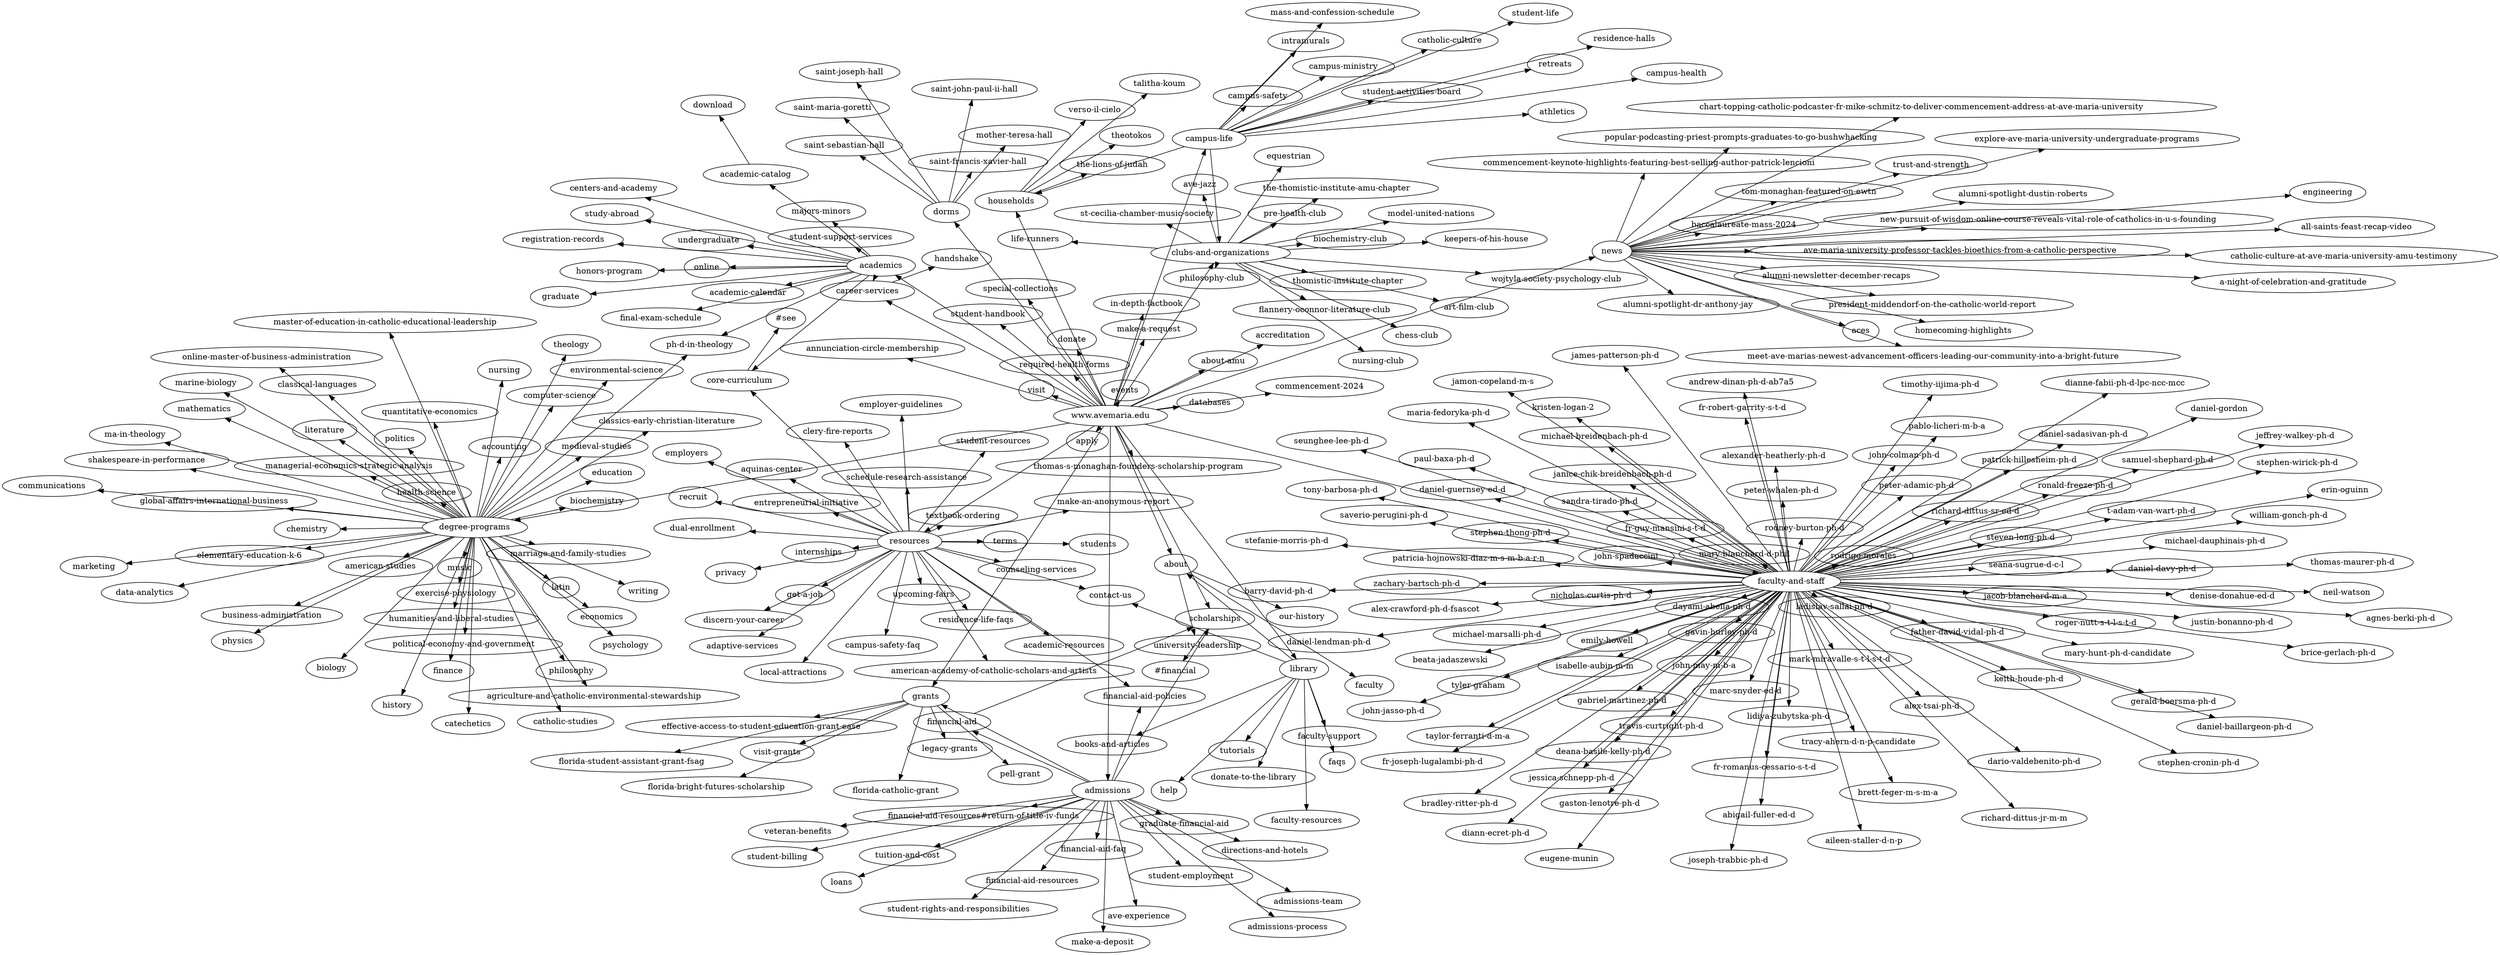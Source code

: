 digraph site {
rankdir=LR;
size=100
layout=sfdp
overlap=prism
#beautify=true
#smoothing=triangle
#quadtree=fast
pack=false
"clubs-and-organizations" -> "chess-club";
"clubs-and-organizations" -> "philosophy-club";
"clubs-and-organizations" -> "st-cecilia-chamber-music-society";
"clubs-and-organizations" -> "life-runners";
"clubs-and-organizations" -> "equestrian";
"clubs-and-organizations" -> "the-thomistic-institute-amu-chapter";
"clubs-and-organizations" -> "pre-health-club";
"clubs-and-organizations" -> "ave-jazz";
"clubs-and-organizations" -> "nursing-club";
"clubs-and-organizations" -> "wojtyla-society-psychology-club";
"clubs-and-organizations" -> "art-film-club";
"clubs-and-organizations" -> "model-united-nations";
"clubs-and-organizations" -> "biochemistry-club";
"clubs-and-organizations" -> "keepers-of-his-house";
"clubs-and-organizations" -> "flannery-oconnor-literature-club";
"clubs-and-organizations" -> "thomistic-institute-chapter";
"campus-life" -> "campus-health";
"campus-life" -> "catholic-culture";
"campus-life" -> "retreats";
"campus-life" -> "student-life";
"campus-life" -> "campus-ministry";
"campus-life" -> "intramurals";
"campus-life" -> "clubs-and-organizations";
"campus-life" -> "mass-and-confession-schedule";
"campus-life" -> "campus-safety";
"campus-life" -> "households";
"campus-life" -> "student-activities-board";
"campus-life" -> "athletics";
"campus-life" -> "residence-halls";
"scholarships" -> "#financial";
"resources" -> "schedule-research-assistance";
"resources" -> "textbook-ordering";
"resources" -> "terms";
"resources" -> "contact-us";
"resources" -> "residence-life-faqs";
"resources" -> "get-a-job";
"resources" -> "recruit";
"resources" -> "dual-enrollment";
"resources" -> "privacy";
"resources" -> "campus-safety-faq";
"resources" -> "upcoming-fairs";
"resources" -> "discern-your-career";
"resources" -> "financial-aid-policies";
"resources" -> "adaptive-services";
"resources" -> "clery-fire-reports";
"resources" -> "employer-guidelines";
"resources" -> "internships";
"resources" -> "employers";
"resources" -> "make-an-anonymous-report";
"resources" -> "aquinas-center";
"resources" -> "student-resources";
"resources" -> "entrepreneurial-initiative";
"resources" -> "academic-resources";
"resources" -> "local-attractions";
"resources" -> "counseling-services";
"resources" -> "american-academy-of-catholic-scholars-and-artists";
"resources" -> "core-curriculum";
"resources" -> "students";
"grants" -> "legacy-grants";
"grants" -> "effective-access-to-student-education-grant-ease";
"grants" -> "florida-bright-futures-scholarship";
"grants" -> "florida-student-assistant-grant-fsag";
"grants" -> "visit-grants";
"grants" -> "pell-grant";
"grants" -> "florida-catholic-grant";
"dorms" -> "saint-sebastian-hall";
"dorms" -> "saint-francis-xavier-hall";
"dorms" -> "saint-maria-goretti";
"dorms" -> "saint-john-paul-ii-hall";
"dorms" -> "saint-joseph-hall";
"dorms" -> "mother-teresa-hall";
"households" -> "theotokos";
"households" -> "the-lions-of-judah";
"households" -> "verso-il-cielo";
"households" -> "talitha-koum";
"academic-catalog" -> "download";
"career-services" -> "handshake";
"news" -> "all-saints-feast-recap-video";
"news" -> "baccalaureate-mass-2024";
"news" -> "a-night-of-celebration-and-gratitude";
"news" -> "aces";
"news" -> "president-middendorf-on-the-catholic-world-report";
"news" -> "engineering";
"news" -> "catholic-culture-at-ave-maria-university-amu-testimony";
"news" -> "alumni-spotlight-dustin-roberts";
"news" -> "meet-ave-marias-newest-advancement-officers-leading-our-community-into-a-bright-future";
"news" -> "alumni-newsletter-december-recaps";
"news" -> "homecoming-highlights";
"news" -> "alumni-spotlight-dr-anthony-jay";
"news" -> "ave-maria-university-professor-tackles-bioethics-from-a-catholic-perspective";
"news" -> "trust-and-strength";
"news" -> "popular-podcasting-priest-prompts-graduates-to-go-bushwhacking";
"news" -> "commencement-keynote-highlights-featuring-best-selling-author-patrick-lencioni";
"news" -> "chart-topping-catholic-podcaster-fr-mike-schmitz-to-deliver-commencement-address-at-ave-maria-university";
"news" -> "new-pursuit-of-wisdom-online-course-reveals-vital-role-of-catholics-in-u-s-founding";
"news" -> "explore-ave-maria-university-undergraduate-programs";
"news" -> "tom-monaghan-featured-on-ewtn";
"financial-aid" -> "scholarships";
"core-curriculum" -> "#see";
"admissions" -> "make-a-deposit";
"admissions" -> "financial-aid-policies";
"admissions" -> "student-rights-and-responsibilities";
"admissions" -> "financial-aid-resources#return-of-title-iv-funds";
"admissions" -> "grants";
"admissions" -> "financial-aid";
"admissions" -> "veteran-benefits";
"admissions" -> "graduate-financial-aid";
"admissions" -> "financial-aid-resources";
"admissions" -> "student-employment";
"admissions" -> "financial-aid-faq";
"admissions" -> "admissions-team";
"admissions" -> "admissions-process";
"admissions" -> "ave-experience";
"admissions" -> "directions-and-hotels";
"admissions" -> "tuition-and-cost";
"admissions" -> "student-billing";
"admissions" -> "loans";
"admissions" -> "scholarships";
"library" -> "donate-to-the-library";
"library" -> "faculty-support";
"library" -> "contact-us";
"library" -> "about";
"library" -> "books-and-articles";
"library" -> "help";
"library" -> "faculty-resources";
"library" -> "faqs";
"library" -> "tutorials";
"degree-programs" -> "marine-biology";
"degree-programs" -> "online-master-of-business-administration";
"degree-programs" -> "theology";
"degree-programs" -> "accounting";
"degree-programs" -> "classical-languages";
"degree-programs" -> "chemistry";
"degree-programs" -> "shakespeare-in-performance";
"degree-programs" -> "ma-in-theology";
"degree-programs" -> "health-science";
"degree-programs" -> "nursing";
"degree-programs" -> "mathematics";
"degree-programs" -> "global-affairs-international-business";
"degree-programs" -> "classics-early-christian-literature";
"degree-programs" -> "environmental-science";
"degree-programs" -> "master-of-education-in-catholic-educational-leadership";
"degree-programs" -> "quantitative-economics";
"degree-programs" -> "communications";
"degree-programs" -> "ph-d-in-theology";
"degree-programs" -> "data-analytics";
"degree-programs" -> "business-administration";
"degree-programs" -> "literature";
"degree-programs" -> "latin";
"degree-programs" -> "marriage-and-family-studies";
"degree-programs" -> "philosophy";
"degree-programs" -> "computer-science";
"degree-programs" -> "exercise-physiology";
"degree-programs" -> "finance";
"degree-programs" -> "economics";
"degree-programs" -> "biochemistry";
"degree-programs" -> "managerial-economics-strategic-analysis";
"degree-programs" -> "political-economy-and-government";
"degree-programs" -> "marketing";
"degree-programs" -> "physics";
"degree-programs" -> "catholic-studies";
"degree-programs" -> "music";
"degree-programs" -> "history";
"degree-programs" -> "humanities-and-liberal-studies";
"degree-programs" -> "writing";
"degree-programs" -> "politics";
"degree-programs" -> "agriculture-and-catholic-environmental-stewardship";
"degree-programs" -> "education";
"degree-programs" -> "biology";
"degree-programs" -> "american-studies";
"degree-programs" -> "elementary-education-k-6";
"degree-programs" -> "medieval-studies";
"degree-programs" -> "catechetics";
"degree-programs" -> "psychology";
"about" -> "university-leadership";
"about" -> "faculty";
"about" -> "our-history";
"faculty-and-staff" -> "michael-marsalli-ph-d";
"faculty-and-staff" -> "taylor-ferranti-d-m-a";
"faculty-and-staff" -> "john-jasso-ph-d";
"faculty-and-staff" -> "fr-joseph-lugalambi-ph-d";
"faculty-and-staff" -> "aileen-staller-d-n-p";
"faculty-and-staff" -> "gabriel-martinez-ph-d";
"faculty-and-staff" -> "jessica-schnepp-ph-d";
"faculty-and-staff" -> "joseph-trabbic-ph-d";
"faculty-and-staff" -> "daniel-lendman-ph-d";
"faculty-and-staff" -> "isabelle-aubin-m-m";
"faculty-and-staff" -> "seunghee-lee-ph-d";
"faculty-and-staff" -> "patricia-hojnowski-diaz-m-s-m-b-a-r-n";
"faculty-and-staff" -> "john-may-m-b-a";
"faculty-and-staff" -> "mark-miravalle-s-t-l-s-t-d";
"faculty-and-staff" -> "deana-basile-kelly-ph-d";
"faculty-and-staff" -> "alexander-heatherly-ph-d";
"faculty-and-staff" -> "travis-curtright-ph-d";
"faculty-and-staff" -> "keith-houde-ph-d";
"faculty-and-staff" -> "abigail-fuller-ed-d";
"faculty-and-staff" -> "gavin-hurley-ph-d";
"faculty-and-staff" -> "richard-dittus-jr-m-m";
"faculty-and-staff" -> "eugene-munin";
"faculty-and-staff" -> "dario-valdebenito-ph-d";
"faculty-and-staff" -> "tracy-ahern-d-n-p-candidate";
"faculty-and-staff" -> "tyler-graham";
"faculty-and-staff" -> "stephen-thong-ph-d";
"faculty-and-staff" -> "nicholas-curtis-ph-d";
"faculty-and-staff" -> "emily-howell";
"faculty-and-staff" -> "bradley-ritter-ph-d";
"faculty-and-staff" -> "gaston-lenotre-ph-d";
"faculty-and-staff" -> "marc-snyder-ed-d";
"faculty-and-staff" -> "diann-ecret-ph-d";
"faculty-and-staff" -> "jacob-blanchard-m-a";
"faculty-and-staff" -> "mary-blanchard-d-phil";
"faculty-and-staff" -> "peter-whalen-ph-d";
"faculty-and-staff" -> "daniel-davy-ph-d";
"faculty-and-staff" -> "agnes-berki-ph-d";
"faculty-and-staff" -> "roger-nutt-s-t-l-s-t-d";
"faculty-and-staff" -> "william-gonch-ph-d";
"faculty-and-staff" -> "daniel-baillargeon-ph-d";
"faculty-and-staff" -> "stephen-wirick-ph-d";
"faculty-and-staff" -> "seana-sugrue-d-c-l";
"faculty-and-staff" -> "michael-dauphinais-ph-d";
"faculty-and-staff" -> "daniel-sadasivan-ph-d";
"faculty-and-staff" -> "t-adam-van-wart-ph-d";
"faculty-and-staff" -> "samuel-shephard-ph-d";
"faculty-and-staff" -> "thomas-maurer-ph-d";
"faculty-and-staff" -> "erin-oguinn";
"faculty-and-staff" -> "alex-tsai-ph-d";
"faculty-and-staff" -> "brice-gerlach-ph-d";
"faculty-and-staff" -> "gerald-boersma-ph-d";
"faculty-and-staff" -> "justin-bonanno-ph-d";
"faculty-and-staff" -> "peter-adamic-ph-d";
"faculty-and-staff" -> "ronald-freeze-ph-d";
"faculty-and-staff" -> "neil-watson";
"faculty-and-staff" -> "rodrigo-morales";
"faculty-and-staff" -> "lidiya-zubytska-ph-d";
"faculty-and-staff" -> "fr-romanus-cessario-s-t-d";
"faculty-and-staff" -> "stephen-cronin-ph-d";
"faculty-and-staff" -> "brett-feger-m-s-m-a";
"faculty-and-staff" -> "father-david-vidal-ph-d";
"faculty-and-staff" -> "richard-dittus-sr-ed-d";
"faculty-and-staff" -> "mary-hunt-ph-d-candidate";
"faculty-and-staff" -> "denise-donahue-ed-d";
"faculty-and-staff" -> "jamon-copeland-m-s";
"faculty-and-staff" -> "kristen-logan-2";
"faculty-and-staff" -> "michael-breidenbach-ph-d";
"faculty-and-staff" -> "andrew-dinan-ph-d-ab7a5";
"faculty-and-staff" -> "zachary-bartsch-ph-d";
"faculty-and-staff" -> "sandra-tirado-ph-d";
"faculty-and-staff" -> "tony-barbosa-ph-d";
"faculty-and-staff" -> "dayami-abella-ph-d";
"faculty-and-staff" -> "ladislav-sallai-ph-d";
"faculty-and-staff" -> "john-spadaccini";
"faculty-and-staff" -> "alex-crawford-ph-d-fsascot";
"faculty-and-staff" -> "daniel-guernsey-ed-d";
"faculty-and-staff" -> "saverio-perugini-ph-d";
"faculty-and-staff" -> "beata-jadaszewski";
"faculty-and-staff" -> "barry-david-ph-d";
"faculty-and-staff" -> "stefanie-morris-ph-d";
"faculty-and-staff" -> "pablo-licheri-m-b-a";
"faculty-and-staff" -> "fr-guy-mansini-s-t-d";
"faculty-and-staff" -> "paul-baxa-ph-d";
"faculty-and-staff" -> "timothy-iijima-ph-d";
"faculty-and-staff" -> "maria-fedoryka-ph-d";
"faculty-and-staff" -> "janice-chik-breidenbach-ph-d";
"faculty-and-staff" -> "james-patterson-ph-d";
"faculty-and-staff" -> "fr-robert-garrity-s-t-d";
"faculty-and-staff" -> "rodney-burton-ph-d";
"faculty-and-staff" -> "steven-long-ph-d";
"faculty-and-staff" -> "jeffrey-walkey-ph-d";
"faculty-and-staff" -> "daniel-gordon";
"faculty-and-staff" -> "dianne-fabii-ph-d-lpc-ncc-mcc";
"faculty-and-staff" -> "patrick-hillesheim-ph-d";
"faculty-and-staff" -> "john-colman-ph-d";
"academics" -> "core-curriculum";
"academics" -> "final-exam-schedule";
"academics" -> "undergraduate";
"academics" -> "graduate";
"academics" -> "honors-program";
"academics" -> "ph-d-in-theology";
"academics" -> "academic-catalog";
"academics" -> "online";
"academics" -> "study-abroad";
"academics" -> "career-services";
"academics" -> "academic-calendar";
"academics" -> "majors-minors";
"academics" -> "registration-records";
"academics" -> "centers-and-academy";
"academics" -> "student-support-services";
"www.avemaria.edu" -> "library";
"www.avemaria.edu" -> "faculty-and-staff";
"www.avemaria.edu" -> "resources";
"www.avemaria.edu" -> "academics";
"www.avemaria.edu" -> "degree-programs";
"www.avemaria.edu" -> "households";
"www.avemaria.edu" -> "news";
"www.avemaria.edu" -> "admissions";
"www.avemaria.edu" -> "clubs-and-organizations";
"www.avemaria.edu" -> "campus-life";
"www.avemaria.edu" -> "scholarships";
"www.avemaria.edu" -> "visit";
"www.avemaria.edu" -> "annunciation-circle-membership";
"www.avemaria.edu" -> "career-services";
"www.avemaria.edu" -> "required-health-forms";
"www.avemaria.edu" -> "grants";
"www.avemaria.edu" -> "about";
"www.avemaria.edu" -> "dorms";
"www.avemaria.edu" -> "thomas-s-monaghan-founders-scholarship-program";
"www.avemaria.edu" -> "about-amu";
"www.avemaria.edu" -> "accreditation";
"www.avemaria.edu" -> "donate";
"www.avemaria.edu" -> "databases";
"www.avemaria.edu" -> "events";
"www.avemaria.edu" -> "in-depth-factbook";
"www.avemaria.edu" -> "special-collections";
"www.avemaria.edu" -> "commencement-2024";
"www.avemaria.edu" -> "make-a-request";
"www.avemaria.edu" -> "apply";
"www.avemaria.edu" -> "student-handbook";
}
